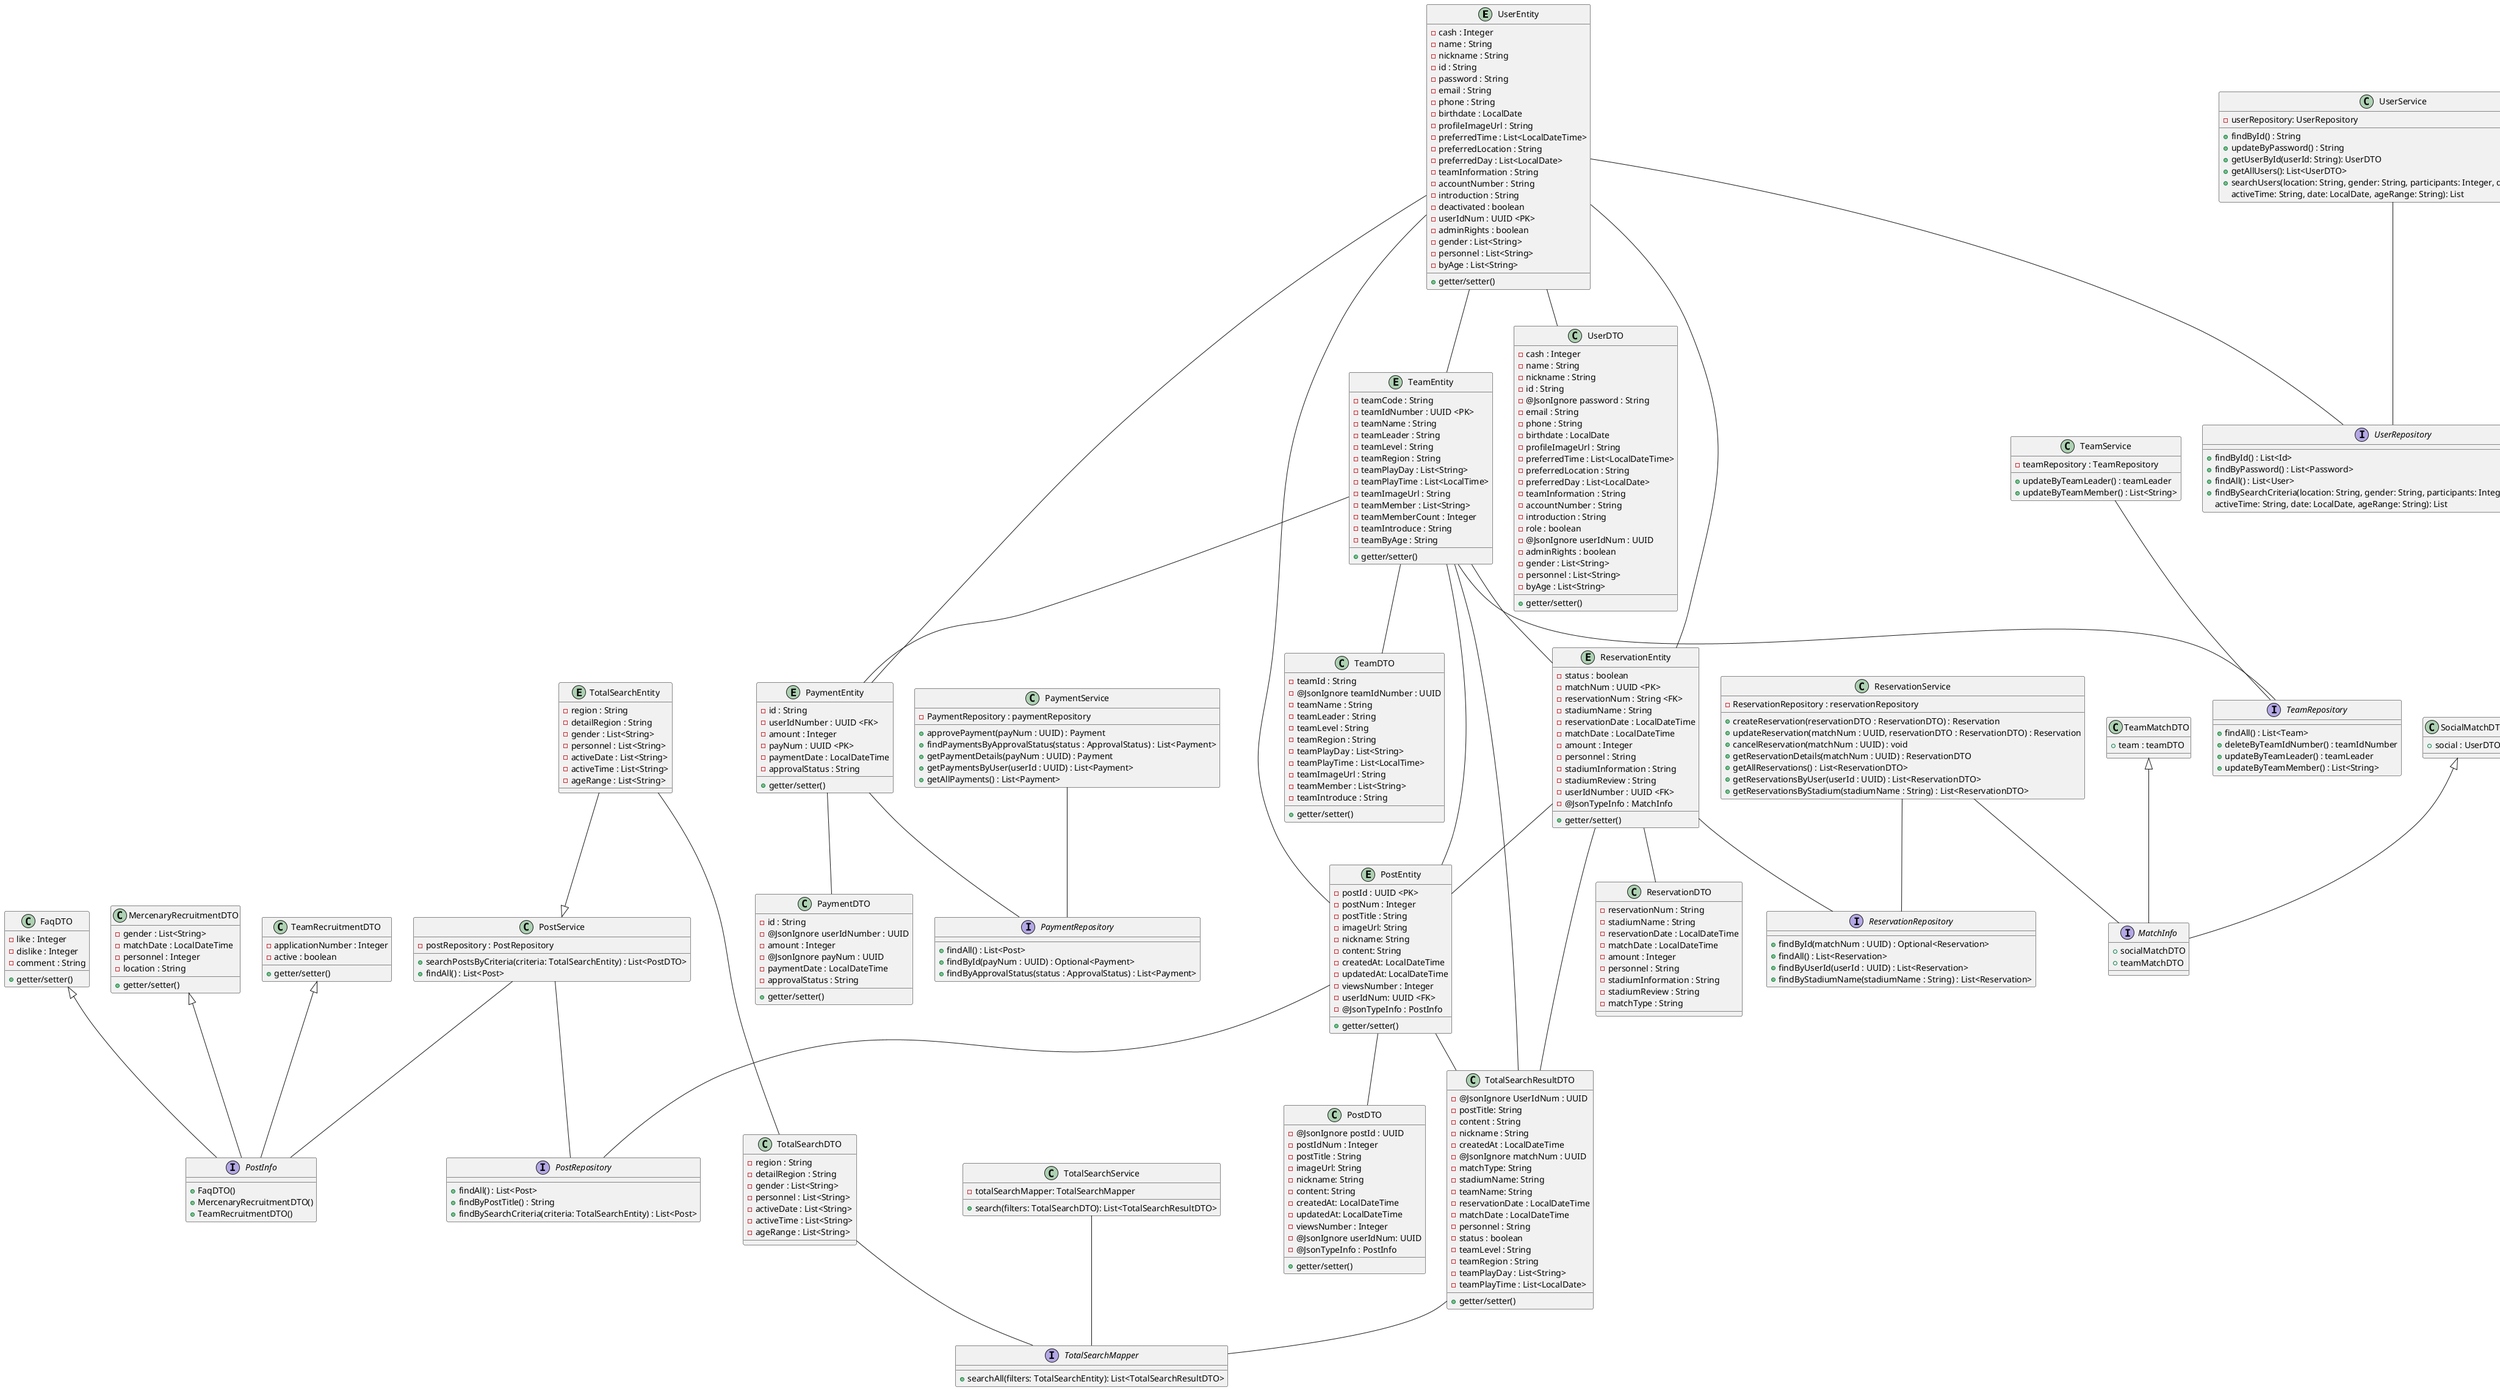             @startuml

entity UserEntity {
    - cash : Integer
    - name : String
    - nickname : String
    - id : String
    - password : String
    - email : String
    - phone : String
    - birthdate : LocalDate
    - profileImageUrl : String
    - preferredTime : List<LocalDateTime>
    - preferredLocation : String
    - preferredDay : List<LocalDate>
    - teamInformation : String
    - accountNumber : String
    - introduction : String
    - deactivated : boolean
    - userIdNum : UUID <PK>
    - adminRights : boolean
    - gender : List<String>
    - personnel : List<String>
    - byAge : List<String>
    + getter/setter()
}

entity PostEntity {
    - postId : UUID <PK>
    - postNum : Integer
    - postTitle : String
    - imageUrl: String
    - nickname: String
    - content: String
    - createdAt: LocalDateTime
    - updatedAt: LocalDateTime
    - viewsNumber : Integer
    - userIdNum: UUID <FK>
    - @JsonTypeInfo : PostInfo
    +getter/setter()
}

entity ReservationEntity {
    - status : boolean
    - matchNum : UUID <PK>
    - reservationNum : String <FK>
    - stadiumName : String
    - reservationDate : LocalDateTime
    - matchDate : LocalDateTime
    - amount : Integer
    - personnel : String
    - stadiumInformation : String
    - stadiumReview : String
    - userIdNumber : UUID <FK>
    - @JsonTypeInfo : MatchInfo
    + getter/setter()
}

entity TeamEntity {
    - teamCode : String
    - teamIdNumber : UUID <PK>
    - teamName : String
    - teamLeader : String
    - teamLevel : String
    - teamRegion : String
    - teamPlayDay : List<String>
    - teamPlayTime : List<LocalTime>
    - teamImageUrl : String
    - teamMember : List<String>
    - teamMemberCount : Integer
    - teamIntroduce : String
    - teamByAge : String
    +getter/setter()
}

entity PaymentEntity {
    - id : String
    - userIdNumber : UUID <FK>
    - amount : Integer
    - payNum : UUID <PK>
    - paymentDate : LocalDateTime
    - approvalStatus : String
    + getter/setter()
}


interface PostInfo {
    + FaqDTO()
    + MercenaryRecruitmentDTO()
    + TeamRecruitmentDTO()
}

class FaqDTO {
    - like : Integer
    - dislike : Integer
    - comment : String
    + getter/setter()
}

class MercenaryRecruitmentDTO {
    - gender : List<String>
    - matchDate : LocalDateTime
    - personnel : Integer
    - location : String
    + getter/setter()
}

class TeamRecruitmentDTO {
    - applicationNumber : Integer
    - active : boolean
    + getter/setter()
}

interface MatchInfo {
    + socialMatchDTO
    + teamMatchDTO
}

class SocialMatchDTO {
    + social : UserDTO
'   닉네임이랑 프로필사진만 가져옴
}

class TeamMatchDTO {
    + team : teamDTO
'    팀이름, 팀사진URL, 팀레벨 가져옴
}

interface UserRepository {
    +findById() : List<Id>
    +findByPassword() : List<Password>
    +findAll() : List<User>
    + findBySearchCriteria(location: String, gender: String, participants: Integer, dayOfWeek: List,
    activeTime: String, date: LocalDate, ageRange: String): List
}

class UserService {
    - userRepository: UserRepository
    + findById() : String
    + updateByPassword() : String
    + getUserById(userId: String): UserDTO
    + getAllUsers(): List<UserDTO>
    + searchUsers(location: String, gender: String, participants: Integer, dayOfWeek: List,
    activeTime: String, date: LocalDate, ageRange: String): List
}

interface TeamRepository {
    + findAll() : List<Team>
    + deleteByTeamIdNumber() : teamIdNumber
    + updateByTeamLeader() : teamLeader
    + updateByTeamMember() : List<String>
}

class TeamService {
    - teamRepository : TeamRepository
    + updateByTeamLeader() : teamLeader
    + updateByTeamMember() : List<String>
}

interface PostRepository {
    + findAll() : List<Post>
    + findByPostTitle() : String
    + findBySearchCriteria(criteria: TotalSearchEntity) : List<Post>
}

class PostService {
    - postRepository : PostRepository
    + searchPostsByCriteria(criteria: TotalSearchEntity) : List<PostDTO>
    + findAll() : List<Post>
}

interface PaymentRepository {
    + findAll() : List<Post>
    + findById(payNum : UUID) : Optional<Payment>
    + findByApprovalStatus(status : ApprovalStatus) : List<Payment>

}

class PaymentService {
    - PaymentRepository : paymentRepository
    + approvePayment(payNum : UUID) : Payment
    + findPaymentsByApprovalStatus(status : ApprovalStatus) : List<Payment>
    + getPaymentDetails(payNum : UUID) : Payment
    + getPaymentsByUser(userId : UUID) : List<Payment>
    + getAllPayments() : List<Payment>
}

interface ReservationRepository {
    + findById(matchNum : UUID) : Optional<Reservation>
    + findAll() : List<Reservation>
    + findByUserId(userId : UUID) : List<Reservation>
    + findByStadiumName(stadiumName : String) : List<Reservation>
}

class ReservationService {
    - ReservationRepository : reservationRepository
    + createReservation(reservationDTO : ReservationDTO) : Reservation
    + updateReservation(matchNum : UUID, reservationDTO : ReservationDTO) : Reservation
    + cancelReservation(matchNum : UUID) : void
    + getReservationDetails(matchNum : UUID) : ReservationDTO
    + getAllReservations() : List<ReservationDTO>
    + getReservationsByUser(userId : UUID) : List<ReservationDTO>
    + getReservationsByStadium(stadiumName : String) : List<ReservationDTO>
}

class ReservationDTO {
    - reservationNum : String
    - stadiumName : String
    - reservationDate : LocalDateTime
    - matchDate : LocalDateTime
    - amount : Integer
    - personnel : String
    - stadiumInformation : String
    - stadiumReview : String
    - matchType : String
}

class PostDTO {
      - @JsonIgnore postId : UUID
      - postIdNum : Integer
      - postTitle : String
      - imageUrl: String
      - nickname: String
      - content: String
      - createdAt: LocalDateTime
      - updatedAt: LocalDateTime
      - viewsNumber : Integer
      - @JsonIgnore userIdNum: UUID
      - @JsonTypeInfo : PostInfo
        +getter/setter()
}

class UserDTO {
    - cash : Integer
    - name : String
    - nickname : String
    - id : String
    - @JsonIgnore password : String
    - email : String
    - phone : String
    - birthdate : LocalDate
    - profileImageUrl : String
    - preferredTime : List<LocalDateTime>
    - preferredLocation : String
    - preferredDay : List<LocalDate>
    - teamInformation : String
    - accountNumber : String
    - introduction : String
    - role : boolean
    - @JsonIgnore userIdNum : UUID
    - adminRights : boolean
    - gender : List<String>
    - personnel : List<String>
    - byAge : List<String>
    + getter/setter()
}

class TeamDTO {
    - teamId : String
    - @JsonIgnore teamIdNumber : UUID
    - teamName : String
    - teamLeader : String
    - teamLevel : String
    - teamRegion : String
    - teamPlayDay : List<String>
    - teamPlayTime : List<LocalTime>
    - teamImageUrl : String
    - teamMember : List<String>
    - teamIntroduce : String
    +getter/setter()
}

class PaymentDTO {
    - id : String
    - @JsonIgnore userIdNumber : UUID
    - amount : Integer
    - @JsonIgnore payNum : UUID
    - paymentDate : LocalDateTime
    - approvalStatus : String
    + getter/setter()
}

entity TotalSearchEntity {
    - region : String
    - detailRegion : String
    - gender : List<String>
    - personnel : List<String>
    - activeDate : List<String>
    - activeTime : List<String>
    - ageRange : List<String>
}

class TotalSearchDTO {
    - region : String
    - detailRegion : String
    - gender : List<String>
    - personnel : List<String>
    - activeDate : List<String>
    - activeTime : List<String>
    - ageRange : List<String>
}

interface TotalSearchMapper {
    + searchAll(filters: TotalSearchEntity): List<TotalSearchResultDTO>
}

class TotalSearchService {
    - totalSearchMapper: TotalSearchMapper
    + search(filters: TotalSearchDTO): List<TotalSearchResultDTO>
}

class TotalSearchResultDTO {
    - @JsonIgnore UserIdNum : UUID
    - postTitle: String
    - content : String
    - nickname : String
    - createdAt : LocalDateTime
    - @JsonIgnore matchNum : UUID
    - matchType: String
    - stadiumName: String
    - teamName: String
    - reservationDate : LocalDateTime
    - matchDate : LocalDateTime
    - personnel : String
    - status : boolean
    - teamLevel : String
    - teamRegion : String
    - teamPlayDay : List<String>
    - teamPlayTime : List<LocalDate>
    + getter/setter()
}

UserEntity -- PostEntity
UserEntity -- ReservationEntity
UserEntity -- TeamEntity
UserEntity -- PaymentEntity

TeamEntity -- ReservationEntity
TeamEntity -- PaymentEntity
TeamEntity -- PostEntity

ReservationEntity -- PostEntity

UserEntity -- UserRepository
UserService -- UserRepository

PostEntity -- PostRepository
PostService -- PostRepository
PostService -- PostInfo
FaqDTO <|-- PostInfo
MercenaryRecruitmentDTO <|-- PostInfo
TeamRecruitmentDTO <|-- PostInfo

ReservationEntity -- ReservationRepository
ReservationService -- ReservationRepository
ReservationService -- MatchInfo
SocialMatchDTO <|-- MatchInfo
TeamMatchDTO <|-- MatchInfo

TeamEntity -- TeamRepository
TeamService -- TeamRepository

PaymentEntity -- PaymentRepository
PaymentService -- PaymentRepository

UserEntity -- UserDTO
PostEntity -- PostDTO
ReservationEntity -- ReservationDTO
TeamEntity -- TeamDTO
PaymentEntity -- PaymentDTO
TotalSearchEntity --|> PostService
TotalSearchEntity -- TotalSearchDTO

TeamEntity -- TotalSearchResultDTO
ReservationEntity -- TotalSearchResultDTO
PostEntity -- TotalSearchResultDTO

TotalSearchService -- TotalSearchMapper
TotalSearchDTO -- TotalSearchMapper
TotalSearchResultDTO -- TotalSearchMapper








@enduml